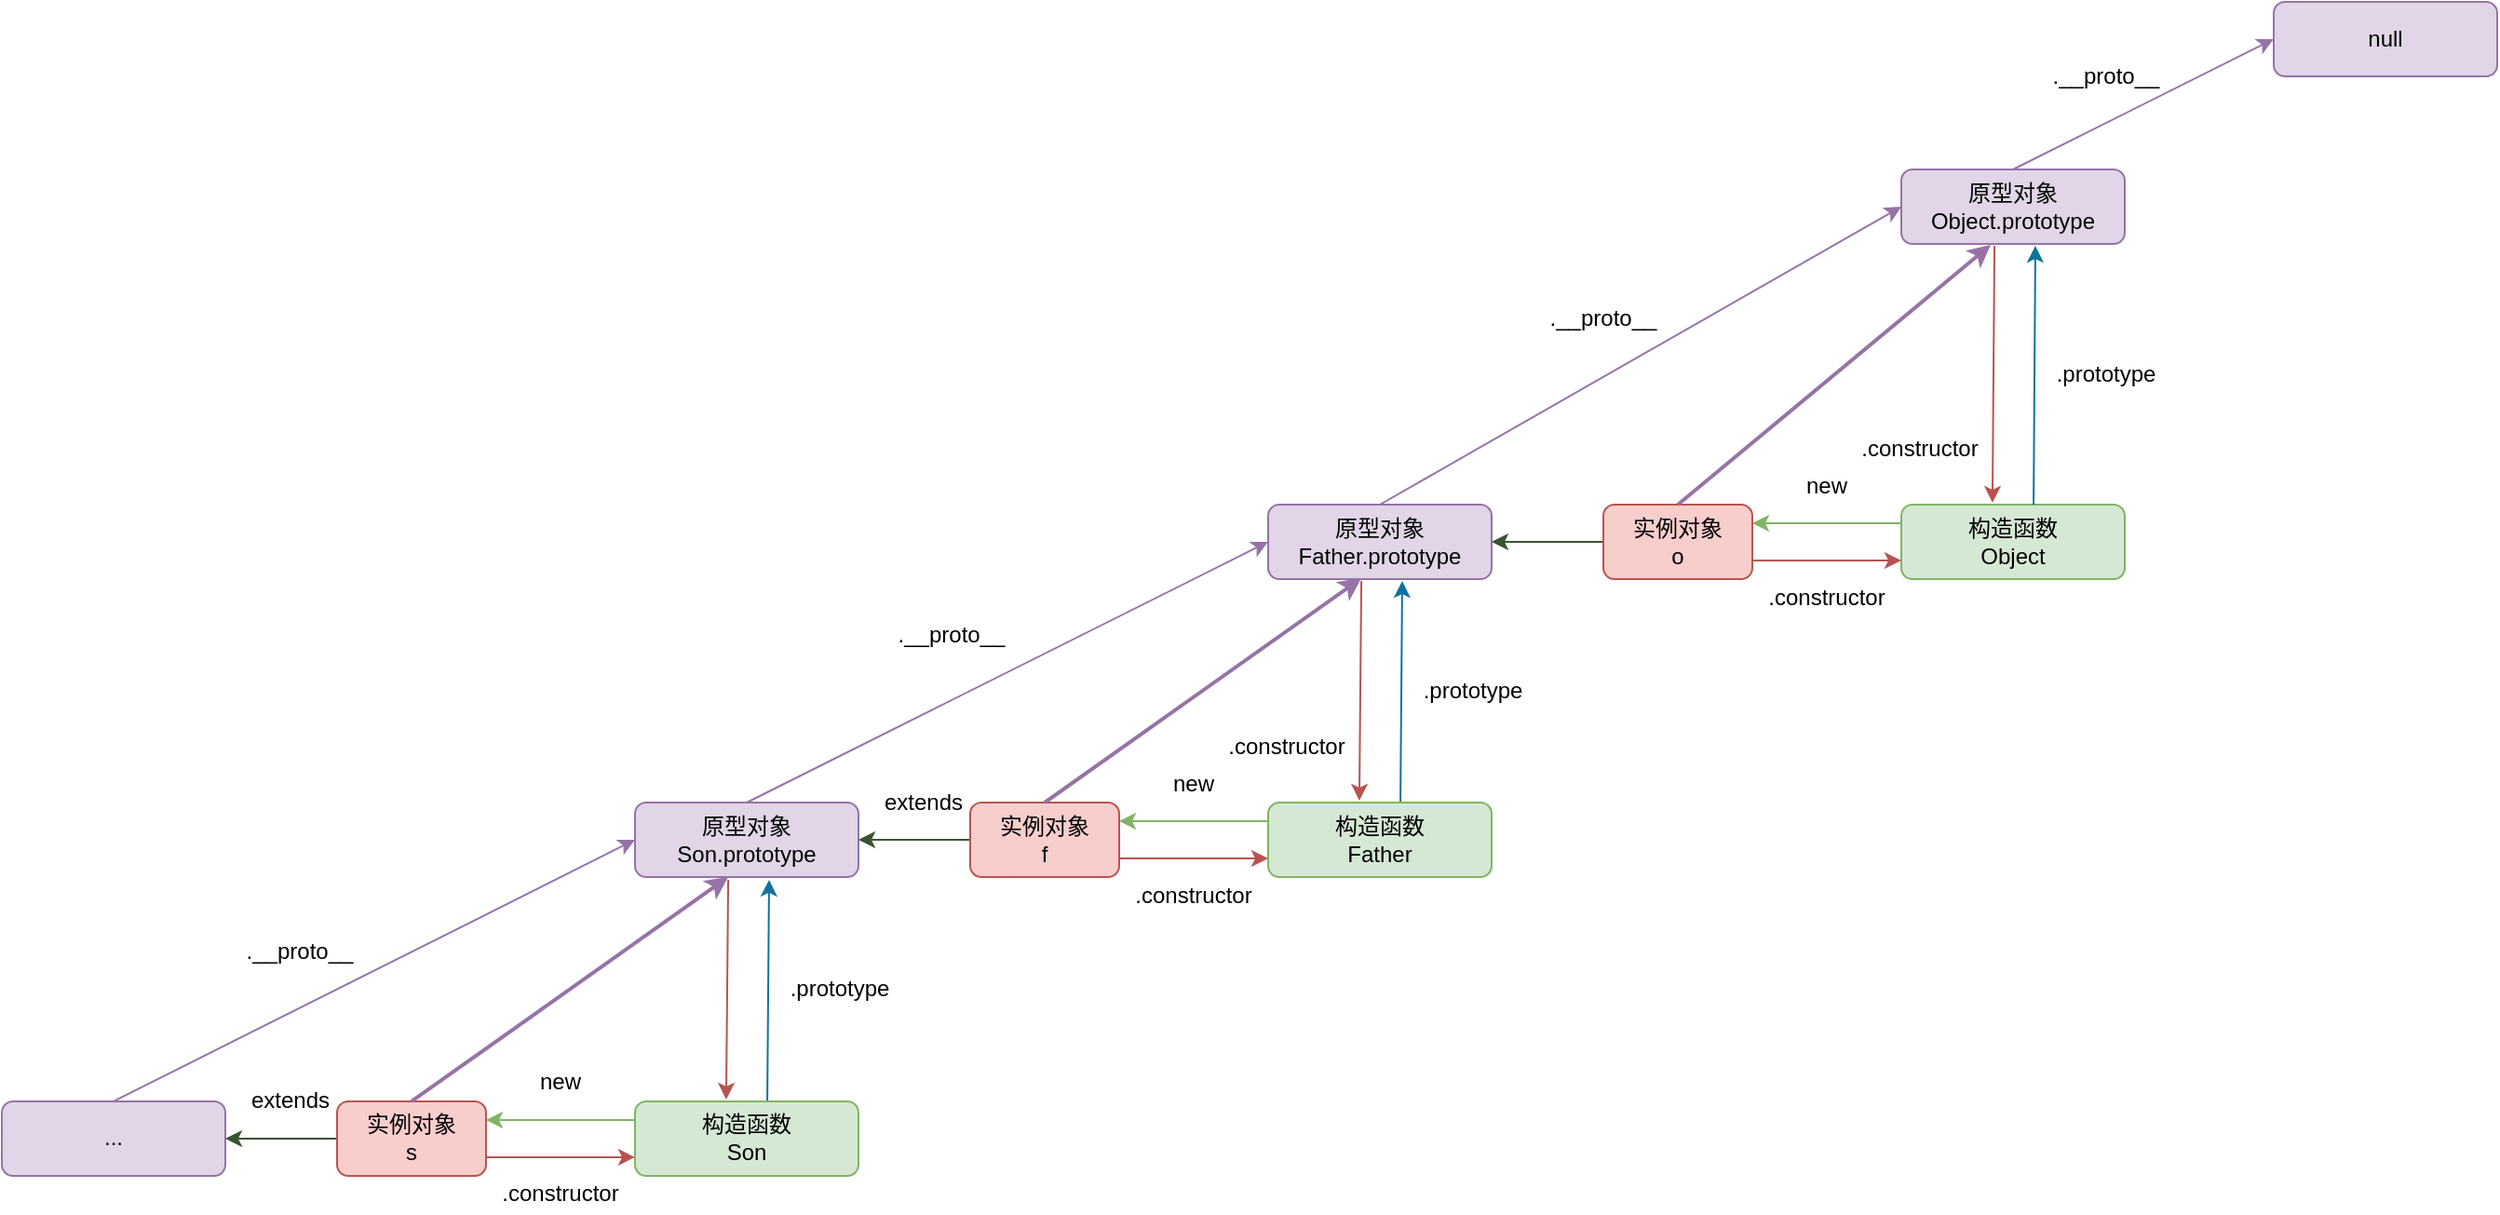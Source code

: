 <mxfile version="20.8.16" type="device"><diagram id="Ed7ZIexu5s1mp6d3kqyb" name="Page-1"><mxGraphModel dx="1781" dy="1765" grid="1" gridSize="10" guides="1" tooltips="1" connect="1" arrows="1" fold="1" page="1" pageScale="1" pageWidth="827" pageHeight="1169" math="0" shadow="0"><root><mxCell id="0"/><mxCell id="1" parent="0"/><mxCell id="iTlgRpWv4HO870X7oeb4-7" value=".prototype" style="text;html=1;strokeColor=none;fillColor=none;align=center;verticalAlign=middle;whiteSpace=wrap;rounded=0;" parent="1" vertex="1"><mxGeometry x="460" y="320" width="60" height="20" as="geometry"/></mxCell><mxCell id="iTlgRpWv4HO870X7oeb4-8" value=".constructor" style="text;html=1;strokeColor=none;fillColor=none;align=center;verticalAlign=middle;whiteSpace=wrap;rounded=0;" parent="1" vertex="1"><mxGeometry x="360" y="350" width="60" height="20" as="geometry"/></mxCell><mxCell id="iTlgRpWv4HO870X7oeb4-19" value=".__proto__" style="text;html=1;strokeColor=none;fillColor=none;align=center;verticalAlign=middle;whiteSpace=wrap;rounded=0;" parent="1" vertex="1"><mxGeometry x="180" y="290" width="60" height="20" as="geometry"/></mxCell><mxCell id="iTlgRpWv4HO870X7oeb4-23" value="原型对象&lt;br&gt;Father.prototype" style="rounded=1;whiteSpace=wrap;html=1;fillColor=#e1d5e7;strokeColor=#9673a6;" parent="1" vertex="1"><mxGeometry x="380" y="230" width="120" height="40" as="geometry"/></mxCell><mxCell id="iTlgRpWv4HO870X7oeb4-25" value="" style="endArrow=classic;html=1;exitX=0.592;exitY=0;exitDx=0;exitDy=0;fillColor=#b1ddf0;strokeColor=#10739e;exitPerimeter=0;entryX=0.6;entryY=1.025;entryDx=0;entryDy=0;entryPerimeter=0;" parent="1" target="iTlgRpWv4HO870X7oeb4-23" edge="1"><mxGeometry width="50" height="50" relative="1" as="geometry"><mxPoint x="451.04" y="390" as="sourcePoint"/><mxPoint x="470" y="230" as="targetPoint"/></mxGeometry></mxCell><mxCell id="iTlgRpWv4HO870X7oeb4-27" value="" style="endArrow=classic;html=1;exitX=0.5;exitY=0;exitDx=0;exitDy=0;entryX=0;entryY=0.5;entryDx=0;entryDy=0;fillColor=#e1d5e7;strokeColor=#9673a6;strokeWidth=1;" parent="1" source="MS21WHIQ8eIV37LJQQ5N-21" target="iTlgRpWv4HO870X7oeb4-23" edge="1"><mxGeometry width="50" height="50" relative="1" as="geometry"><mxPoint x="240" y="390" as="sourcePoint"/><mxPoint x="370" y="270" as="targetPoint"/></mxGeometry></mxCell><mxCell id="cE04QJzlrV_8oIgy1_4r-4" value="" style="endArrow=classic;html=1;rounded=0;exitX=0.417;exitY=1.025;exitDx=0;exitDy=0;fillColor=#f8cecc;strokeColor=#b85450;entryX=0.408;entryY=-0.025;entryDx=0;entryDy=0;entryPerimeter=0;exitPerimeter=0;" parent="1" source="iTlgRpWv4HO870X7oeb4-23" edge="1"><mxGeometry width="50" height="50" relative="1" as="geometry"><mxPoint x="190" y="340" as="sourcePoint"/><mxPoint x="428.96" y="389" as="targetPoint"/></mxGeometry></mxCell><mxCell id="MS21WHIQ8eIV37LJQQ5N-1" value=".prototype" style="text;html=1;strokeColor=none;fillColor=none;align=center;verticalAlign=middle;whiteSpace=wrap;rounded=0;" parent="1" vertex="1"><mxGeometry x="800" y="150" width="60" height="20" as="geometry"/></mxCell><mxCell id="MS21WHIQ8eIV37LJQQ5N-2" value=".constructor" style="text;html=1;strokeColor=none;fillColor=none;align=center;verticalAlign=middle;whiteSpace=wrap;rounded=0;" parent="1" vertex="1"><mxGeometry x="700" y="190" width="60" height="20" as="geometry"/></mxCell><mxCell id="MS21WHIQ8eIV37LJQQ5N-3" value="构造函数&lt;br&gt;Object" style="rounded=1;whiteSpace=wrap;html=1;fillColor=#d5e8d4;strokeColor=#82b366;" parent="1" vertex="1"><mxGeometry x="720" y="230" width="120" height="40" as="geometry"/></mxCell><mxCell id="MS21WHIQ8eIV37LJQQ5N-4" value="原型对象&lt;br&gt;Object.prototype" style="rounded=1;whiteSpace=wrap;html=1;fillColor=#e1d5e7;strokeColor=#9673a6;" parent="1" vertex="1"><mxGeometry x="720" y="50" width="120" height="40" as="geometry"/></mxCell><mxCell id="MS21WHIQ8eIV37LJQQ5N-5" value="" style="endArrow=classic;html=1;exitX=0.592;exitY=0;exitDx=0;exitDy=0;fillColor=#b1ddf0;strokeColor=#10739e;exitPerimeter=0;entryX=0.6;entryY=1.025;entryDx=0;entryDy=0;entryPerimeter=0;" parent="1" source="MS21WHIQ8eIV37LJQQ5N-3" target="MS21WHIQ8eIV37LJQQ5N-4" edge="1"><mxGeometry width="50" height="50" relative="1" as="geometry"><mxPoint x="680" y="380" as="sourcePoint"/><mxPoint x="700" y="70" as="targetPoint"/></mxGeometry></mxCell><mxCell id="MS21WHIQ8eIV37LJQQ5N-6" value=".constructor" style="text;html=1;strokeColor=none;fillColor=none;align=center;verticalAlign=middle;whiteSpace=wrap;rounded=0;" parent="1" vertex="1"><mxGeometry x="645" y="270" width="70" height="20" as="geometry"/></mxCell><mxCell id="MS21WHIQ8eIV37LJQQ5N-7" value="" style="endArrow=classic;html=1;rounded=0;entryX=0;entryY=0.75;entryDx=0;entryDy=0;fillColor=#f8cecc;strokeColor=#b85450;exitX=1;exitY=0.75;exitDx=0;exitDy=0;" parent="1" source="MS21WHIQ8eIV37LJQQ5N-15" target="MS21WHIQ8eIV37LJQQ5N-3" edge="1"><mxGeometry width="50" height="50" relative="1" as="geometry"><mxPoint x="660" y="260" as="sourcePoint"/><mxPoint x="840" y="380" as="targetPoint"/></mxGeometry></mxCell><mxCell id="MS21WHIQ8eIV37LJQQ5N-8" value="" style="endArrow=classic;html=1;rounded=0;entryX=1;entryY=0.25;entryDx=0;entryDy=0;exitX=0;exitY=0.25;exitDx=0;exitDy=0;fillColor=#d5e8d4;strokeColor=#82b366;" parent="1" source="MS21WHIQ8eIV37LJQQ5N-3" target="MS21WHIQ8eIV37LJQQ5N-15" edge="1"><mxGeometry width="50" height="50" relative="1" as="geometry"><mxPoint x="500" y="400" as="sourcePoint"/><mxPoint x="500" y="240" as="targetPoint"/></mxGeometry></mxCell><mxCell id="MS21WHIQ8eIV37LJQQ5N-9" value="new" style="text;html=1;strokeColor=none;fillColor=none;align=center;verticalAlign=middle;whiteSpace=wrap;rounded=0;" parent="1" vertex="1"><mxGeometry x="650" y="210" width="60" height="20" as="geometry"/></mxCell><mxCell id="MS21WHIQ8eIV37LJQQ5N-10" value="" style="endArrow=classic;html=1;rounded=0;exitX=0.417;exitY=1.025;exitDx=0;exitDy=0;fillColor=#f8cecc;strokeColor=#b85450;entryX=0.408;entryY=-0.025;entryDx=0;entryDy=0;entryPerimeter=0;exitPerimeter=0;" parent="1" source="MS21WHIQ8eIV37LJQQ5N-4" target="MS21WHIQ8eIV37LJQQ5N-3" edge="1"><mxGeometry width="50" height="50" relative="1" as="geometry"><mxPoint x="420" y="180" as="sourcePoint"/><mxPoint x="450" y="230" as="targetPoint"/></mxGeometry></mxCell><mxCell id="MS21WHIQ8eIV37LJQQ5N-11" value=".__proto__" style="text;html=1;strokeColor=none;fillColor=none;align=center;verticalAlign=middle;whiteSpace=wrap;rounded=0;" parent="1" vertex="1"><mxGeometry x="530" y="120" width="60" height="20" as="geometry"/></mxCell><mxCell id="MS21WHIQ8eIV37LJQQ5N-12" value="" style="endArrow=classic;html=1;exitX=0.5;exitY=0;exitDx=0;exitDy=0;entryX=0;entryY=0.5;entryDx=0;entryDy=0;fillColor=#e1d5e7;strokeColor=#9673a6;strokeWidth=1;" parent="1" target="MS21WHIQ8eIV37LJQQ5N-4" edge="1"><mxGeometry width="50" height="50" relative="1" as="geometry"><mxPoint x="440" y="230" as="sourcePoint"/><mxPoint x="610" y="90" as="targetPoint"/></mxGeometry></mxCell><mxCell id="MS21WHIQ8eIV37LJQQ5N-16" style="edgeStyle=orthogonalEdgeStyle;rounded=0;orthogonalLoop=1;jettySize=auto;html=1;fillColor=#6d8764;strokeColor=#3A5431;" parent="1" source="MS21WHIQ8eIV37LJQQ5N-15" target="iTlgRpWv4HO870X7oeb4-23" edge="1"><mxGeometry relative="1" as="geometry"/></mxCell><mxCell id="MS21WHIQ8eIV37LJQQ5N-15" value="实例对象&lt;br&gt;o" style="rounded=1;whiteSpace=wrap;html=1;fillColor=#f8cecc;strokeColor=#b85450;" parent="1" vertex="1"><mxGeometry x="560" y="230" width="80" height="40" as="geometry"/></mxCell><mxCell id="MS21WHIQ8eIV37LJQQ5N-20" value="" style="endArrow=classic;html=1;rounded=0;entryX=0.4;entryY=1.013;entryDx=0;entryDy=0;exitX=0.5;exitY=0;exitDx=0;exitDy=0;entryPerimeter=0;fillColor=#e1d5e7;strokeColor=#9673a6;strokeWidth=2;" parent="1" source="MS21WHIQ8eIV37LJQQ5N-15" target="MS21WHIQ8eIV37LJQQ5N-4" edge="1"><mxGeometry width="50" height="50" relative="1" as="geometry"><mxPoint x="480" y="250" as="sourcePoint"/><mxPoint x="530" y="200" as="targetPoint"/></mxGeometry></mxCell><mxCell id="MS21WHIQ8eIV37LJQQ5N-21" value="原型对象&lt;br&gt;Son.prototype" style="rounded=1;whiteSpace=wrap;html=1;fillColor=#e1d5e7;strokeColor=#9673a6;" parent="1" vertex="1"><mxGeometry x="40" y="390" width="120" height="40" as="geometry"/></mxCell><mxCell id="MS21WHIQ8eIV37LJQQ5N-22" value="构造函数&lt;br&gt;Father" style="rounded=1;whiteSpace=wrap;html=1;fillColor=#d5e8d4;strokeColor=#82b366;" parent="1" vertex="1"><mxGeometry x="380" y="390" width="120" height="40" as="geometry"/></mxCell><mxCell id="MS21WHIQ8eIV37LJQQ5N-23" value=".constructor" style="text;html=1;strokeColor=none;fillColor=none;align=center;verticalAlign=middle;whiteSpace=wrap;rounded=0;" parent="1" vertex="1"><mxGeometry x="305" y="430" width="70" height="20" as="geometry"/></mxCell><mxCell id="MS21WHIQ8eIV37LJQQ5N-24" value="" style="endArrow=classic;html=1;rounded=0;entryX=0;entryY=0.75;entryDx=0;entryDy=0;fillColor=#f8cecc;strokeColor=#b85450;exitX=1;exitY=0.75;exitDx=0;exitDy=0;" parent="1" source="MS21WHIQ8eIV37LJQQ5N-28" target="MS21WHIQ8eIV37LJQQ5N-22" edge="1"><mxGeometry width="50" height="50" relative="1" as="geometry"><mxPoint x="320" y="420" as="sourcePoint"/><mxPoint x="500" y="540" as="targetPoint"/></mxGeometry></mxCell><mxCell id="MS21WHIQ8eIV37LJQQ5N-25" value="" style="endArrow=classic;html=1;rounded=0;entryX=1;entryY=0.25;entryDx=0;entryDy=0;exitX=0;exitY=0.25;exitDx=0;exitDy=0;fillColor=#d5e8d4;strokeColor=#82b366;" parent="1" source="MS21WHIQ8eIV37LJQQ5N-22" target="MS21WHIQ8eIV37LJQQ5N-28" edge="1"><mxGeometry width="50" height="50" relative="1" as="geometry"><mxPoint x="160" y="560" as="sourcePoint"/><mxPoint x="160" y="400" as="targetPoint"/></mxGeometry></mxCell><mxCell id="MS21WHIQ8eIV37LJQQ5N-26" value="new" style="text;html=1;strokeColor=none;fillColor=none;align=center;verticalAlign=middle;whiteSpace=wrap;rounded=0;" parent="1" vertex="1"><mxGeometry x="310" y="370" width="60" height="20" as="geometry"/></mxCell><mxCell id="MS21WHIQ8eIV37LJQQ5N-27" style="edgeStyle=orthogonalEdgeStyle;rounded=0;orthogonalLoop=1;jettySize=auto;html=1;fillColor=#6d8764;strokeColor=#3A5431;" parent="1" source="MS21WHIQ8eIV37LJQQ5N-28" target="MS21WHIQ8eIV37LJQQ5N-21" edge="1"><mxGeometry relative="1" as="geometry"/></mxCell><mxCell id="MS21WHIQ8eIV37LJQQ5N-28" value="实例对象&lt;br&gt;f" style="rounded=1;whiteSpace=wrap;html=1;fillColor=#f8cecc;strokeColor=#b85450;" parent="1" vertex="1"><mxGeometry x="220" y="390" width="80" height="40" as="geometry"/></mxCell><mxCell id="MS21WHIQ8eIV37LJQQ5N-29" value="extends" style="text;html=1;strokeColor=none;fillColor=none;align=center;verticalAlign=middle;whiteSpace=wrap;rounded=0;" parent="1" vertex="1"><mxGeometry x="170" y="380" width="50" height="20" as="geometry"/></mxCell><mxCell id="MS21WHIQ8eIV37LJQQ5N-30" value="" style="endArrow=classic;html=1;rounded=0;exitX=0.5;exitY=0;exitDx=0;exitDy=0;entryX=0.417;entryY=0.988;entryDx=0;entryDy=0;entryPerimeter=0;fillColor=#e1d5e7;strokeColor=#9673a6;strokeWidth=2;" parent="1" source="MS21WHIQ8eIV37LJQQ5N-28" target="iTlgRpWv4HO870X7oeb4-23" edge="1"><mxGeometry width="50" height="50" relative="1" as="geometry"><mxPoint x="310" y="340" as="sourcePoint"/><mxPoint x="430" y="280" as="targetPoint"/></mxGeometry></mxCell><mxCell id="cjFUHgGqbVgKYxawKCtS-1" value="null" style="rounded=1;whiteSpace=wrap;html=1;fillColor=#e1d5e7;strokeColor=#9673a6;" parent="1" vertex="1"><mxGeometry x="920" y="-40" width="120" height="40" as="geometry"/></mxCell><mxCell id="cjFUHgGqbVgKYxawKCtS-2" value="" style="endArrow=classic;html=1;exitX=0.5;exitY=0;exitDx=0;exitDy=0;entryX=0;entryY=0.5;entryDx=0;entryDy=0;fillColor=#e1d5e7;strokeColor=#9673a6;strokeWidth=1;" parent="1" source="MS21WHIQ8eIV37LJQQ5N-4" target="cjFUHgGqbVgKYxawKCtS-1" edge="1"><mxGeometry width="50" height="50" relative="1" as="geometry"><mxPoint x="450" y="240" as="sourcePoint"/><mxPoint x="730" y="80" as="targetPoint"/></mxGeometry></mxCell><mxCell id="cjFUHgGqbVgKYxawKCtS-4" value=".__proto__" style="text;html=1;strokeColor=none;fillColor=none;align=center;verticalAlign=middle;whiteSpace=wrap;rounded=0;" parent="1" vertex="1"><mxGeometry x="800" y="-10" width="60" height="20" as="geometry"/></mxCell><mxCell id="zieqkK64VwY8_O-zU9Gm-1" value=".prototype" style="text;html=1;strokeColor=none;fillColor=none;align=center;verticalAlign=middle;whiteSpace=wrap;rounded=0;" parent="1" vertex="1"><mxGeometry x="120" y="480.48" width="60" height="20" as="geometry"/></mxCell><mxCell id="zieqkK64VwY8_O-zU9Gm-2" value="" style="endArrow=classic;html=1;exitX=0.592;exitY=0;exitDx=0;exitDy=0;fillColor=#b1ddf0;strokeColor=#10739e;exitPerimeter=0;entryX=0.6;entryY=1.025;entryDx=0;entryDy=0;entryPerimeter=0;" parent="1" edge="1"><mxGeometry width="50" height="50" relative="1" as="geometry"><mxPoint x="111.04" y="550.48" as="sourcePoint"/><mxPoint x="112" y="431.48" as="targetPoint"/></mxGeometry></mxCell><mxCell id="zieqkK64VwY8_O-zU9Gm-3" value="" style="endArrow=classic;html=1;rounded=0;exitX=0.417;exitY=1.025;exitDx=0;exitDy=0;fillColor=#f8cecc;strokeColor=#b85450;entryX=0.408;entryY=-0.025;entryDx=0;entryDy=0;entryPerimeter=0;exitPerimeter=0;" parent="1" edge="1"><mxGeometry width="50" height="50" relative="1" as="geometry"><mxPoint x="90.04" y="431.48" as="sourcePoint"/><mxPoint x="88.96" y="549.48" as="targetPoint"/></mxGeometry></mxCell><mxCell id="zieqkK64VwY8_O-zU9Gm-4" value="..." style="rounded=1;whiteSpace=wrap;html=1;fillColor=#e1d5e7;strokeColor=#9673a6;" parent="1" vertex="1"><mxGeometry x="-300" y="550.48" width="120" height="40" as="geometry"/></mxCell><mxCell id="zieqkK64VwY8_O-zU9Gm-5" value="构造函数&lt;br&gt;Son" style="rounded=1;whiteSpace=wrap;html=1;fillColor=#d5e8d4;strokeColor=#82b366;" parent="1" vertex="1"><mxGeometry x="40" y="550.48" width="120" height="40" as="geometry"/></mxCell><mxCell id="zieqkK64VwY8_O-zU9Gm-6" value=".constructor" style="text;html=1;strokeColor=none;fillColor=none;align=center;verticalAlign=middle;whiteSpace=wrap;rounded=0;" parent="1" vertex="1"><mxGeometry x="-35" y="590.48" width="70" height="20" as="geometry"/></mxCell><mxCell id="zieqkK64VwY8_O-zU9Gm-7" value="" style="endArrow=classic;html=1;rounded=0;entryX=0;entryY=0.75;entryDx=0;entryDy=0;fillColor=#f8cecc;strokeColor=#b85450;exitX=1;exitY=0.75;exitDx=0;exitDy=0;" parent="1" source="zieqkK64VwY8_O-zU9Gm-11" target="zieqkK64VwY8_O-zU9Gm-5" edge="1"><mxGeometry width="50" height="50" relative="1" as="geometry"><mxPoint x="-20" y="580.48" as="sourcePoint"/><mxPoint x="160" y="700.48" as="targetPoint"/></mxGeometry></mxCell><mxCell id="zieqkK64VwY8_O-zU9Gm-8" value="" style="endArrow=classic;html=1;rounded=0;entryX=1;entryY=0.25;entryDx=0;entryDy=0;exitX=0;exitY=0.25;exitDx=0;exitDy=0;fillColor=#d5e8d4;strokeColor=#82b366;" parent="1" source="zieqkK64VwY8_O-zU9Gm-5" target="zieqkK64VwY8_O-zU9Gm-11" edge="1"><mxGeometry width="50" height="50" relative="1" as="geometry"><mxPoint x="-180" y="720.48" as="sourcePoint"/><mxPoint x="-180" y="560.48" as="targetPoint"/></mxGeometry></mxCell><mxCell id="zieqkK64VwY8_O-zU9Gm-9" value="new" style="text;html=1;strokeColor=none;fillColor=none;align=center;verticalAlign=middle;whiteSpace=wrap;rounded=0;" parent="1" vertex="1"><mxGeometry x="-30" y="530.48" width="60" height="20" as="geometry"/></mxCell><mxCell id="zieqkK64VwY8_O-zU9Gm-10" style="edgeStyle=orthogonalEdgeStyle;rounded=0;orthogonalLoop=1;jettySize=auto;html=1;fillColor=#6d8764;strokeColor=#3A5431;" parent="1" source="zieqkK64VwY8_O-zU9Gm-11" target="zieqkK64VwY8_O-zU9Gm-4" edge="1"><mxGeometry relative="1" as="geometry"/></mxCell><mxCell id="zieqkK64VwY8_O-zU9Gm-11" value="实例对象&lt;br&gt;s" style="rounded=1;whiteSpace=wrap;html=1;fillColor=#f8cecc;strokeColor=#b85450;" parent="1" vertex="1"><mxGeometry x="-120" y="550.48" width="80" height="40" as="geometry"/></mxCell><mxCell id="zieqkK64VwY8_O-zU9Gm-12" value="extends" style="text;html=1;strokeColor=none;fillColor=none;align=center;verticalAlign=middle;whiteSpace=wrap;rounded=0;" parent="1" vertex="1"><mxGeometry x="-170" y="540.48" width="50" height="20" as="geometry"/></mxCell><mxCell id="zieqkK64VwY8_O-zU9Gm-13" value="" style="endArrow=classic;html=1;rounded=0;exitX=0.5;exitY=0;exitDx=0;exitDy=0;entryX=0.417;entryY=0.988;entryDx=0;entryDy=0;entryPerimeter=0;fillColor=#e1d5e7;strokeColor=#9673a6;strokeWidth=2;" parent="1" source="zieqkK64VwY8_O-zU9Gm-11" edge="1"><mxGeometry width="50" height="50" relative="1" as="geometry"><mxPoint x="-30" y="500.48" as="sourcePoint"/><mxPoint x="90.04" y="430" as="targetPoint"/></mxGeometry></mxCell><mxCell id="zieqkK64VwY8_O-zU9Gm-14" value="" style="endArrow=classic;html=1;rounded=0;exitX=0.5;exitY=0;exitDx=0;exitDy=0;entryX=0;entryY=0.5;entryDx=0;entryDy=0;fillColor=#e1d5e7;strokeColor=#9673a6;strokeWidth=1;" parent="1" source="zieqkK64VwY8_O-zU9Gm-4" target="MS21WHIQ8eIV37LJQQ5N-21" edge="1"><mxGeometry width="50" height="50" relative="1" as="geometry"><mxPoint x="-110" y="500" as="sourcePoint"/><mxPoint x="-60" y="450" as="targetPoint"/></mxGeometry></mxCell><mxCell id="zieqkK64VwY8_O-zU9Gm-15" value=".__proto__" style="text;html=1;strokeColor=none;fillColor=none;align=center;verticalAlign=middle;whiteSpace=wrap;rounded=0;" parent="1" vertex="1"><mxGeometry x="-170" y="460.48" width="60" height="20" as="geometry"/></mxCell></root></mxGraphModel></diagram></mxfile>